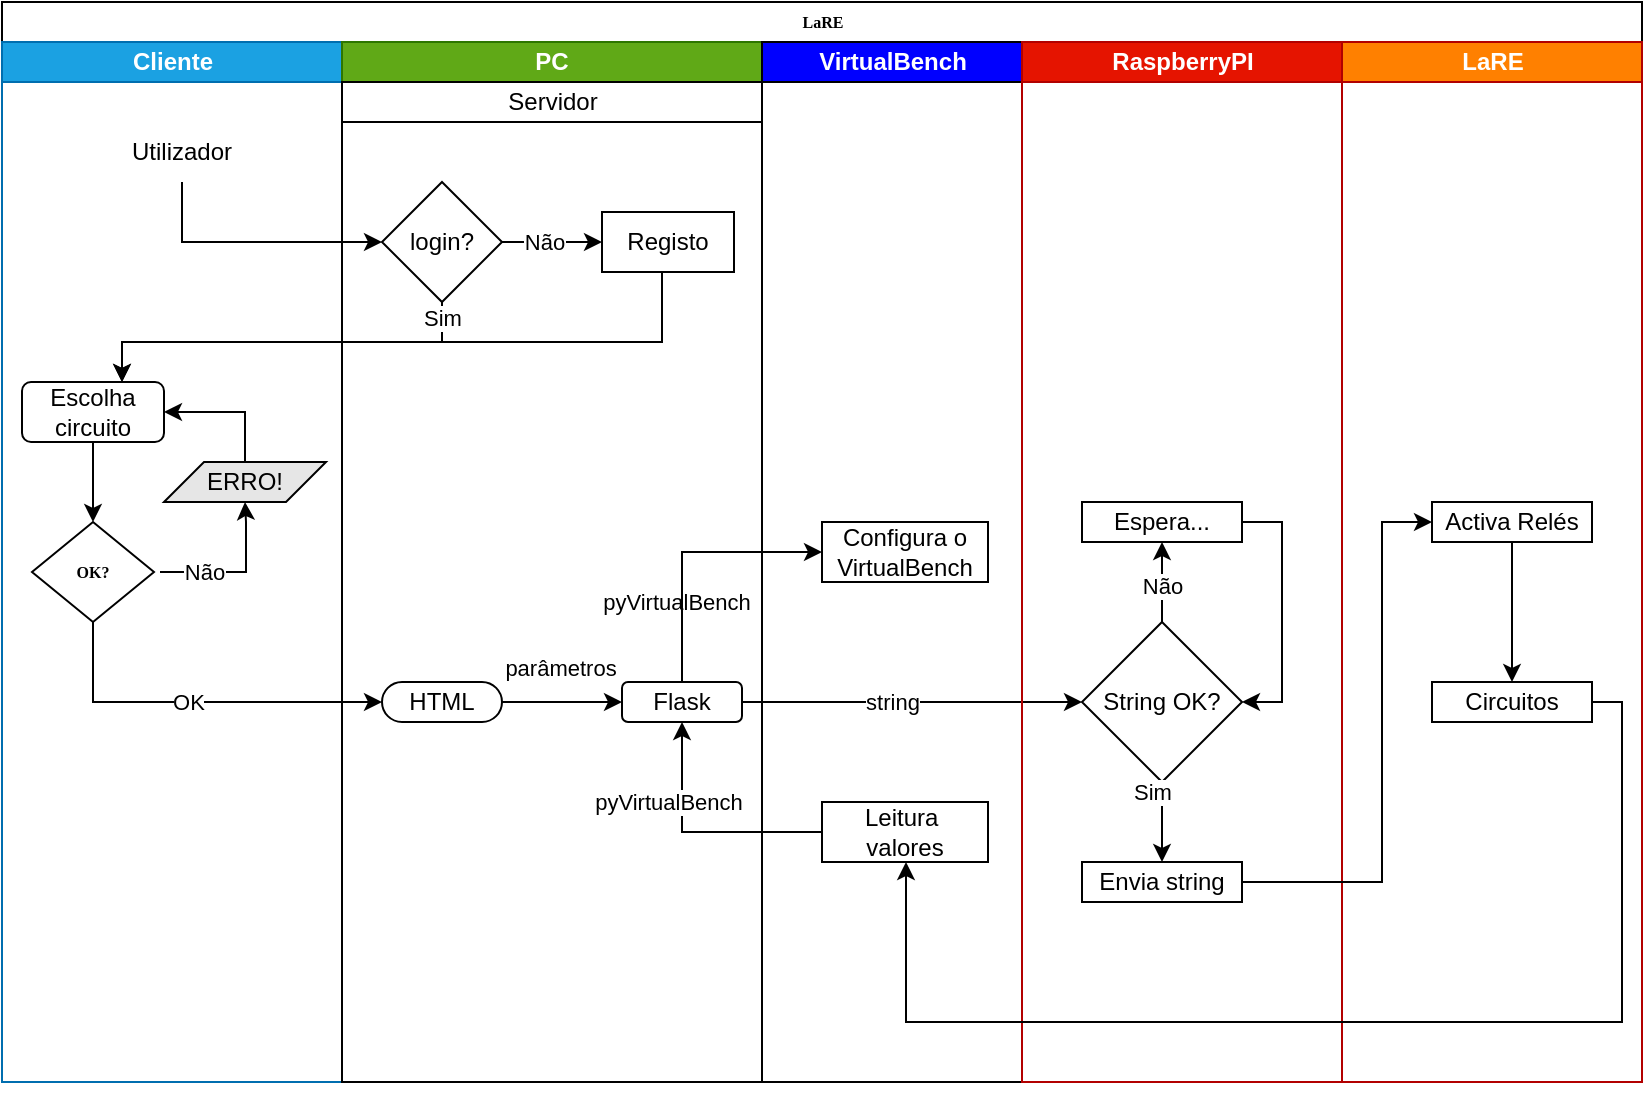 <mxfile version="24.7.1" type="github">
  <diagram name="Page-1" id="74e2e168-ea6b-b213-b513-2b3c1d86103e">
    <mxGraphModel dx="1395" dy="622" grid="1" gridSize="10" guides="1" tooltips="1" connect="1" arrows="1" fold="1" page="1" pageScale="1" pageWidth="827" pageHeight="1169" background="none" math="0" shadow="0">
      <root>
        <mxCell id="0" />
        <mxCell id="1" parent="0" />
        <mxCell id="77e6c97f196da883-1" value="LaRE" style="swimlane;html=1;childLayout=stackLayout;startSize=20;rounded=0;shadow=0;labelBackgroundColor=none;strokeWidth=1;fontFamily=Verdana;fontSize=8;align=center;glass=0;" parent="1" vertex="1">
          <mxGeometry y="80" width="820" height="540" as="geometry">
            <mxRectangle x="70" y="40" width="60" height="20" as="alternateBounds" />
          </mxGeometry>
        </mxCell>
        <mxCell id="77e6c97f196da883-2" value="Cliente" style="swimlane;html=1;startSize=20;fillColor=#1ba1e2;fontColor=#ffffff;strokeColor=#006EAF;" parent="77e6c97f196da883-1" vertex="1">
          <mxGeometry y="20" width="170" height="520" as="geometry" />
        </mxCell>
        <mxCell id="v88Gp07WcJdLffA2qub5-75" style="edgeStyle=orthogonalEdgeStyle;rounded=0;orthogonalLoop=1;jettySize=auto;html=1;entryX=0.5;entryY=1;entryDx=0;entryDy=0;" edge="1" parent="77e6c97f196da883-2" target="v88Gp07WcJdLffA2qub5-77">
          <mxGeometry relative="1" as="geometry">
            <mxPoint x="79" y="265.0" as="sourcePoint" />
            <mxPoint x="138.5" y="240.0" as="targetPoint" />
            <Array as="points">
              <mxPoint x="122" y="265" />
              <mxPoint x="122" y="240" />
              <mxPoint x="122" y="240" />
            </Array>
          </mxGeometry>
        </mxCell>
        <mxCell id="v88Gp07WcJdLffA2qub5-76" value="Não" style="edgeLabel;html=1;align=center;verticalAlign=middle;resizable=0;points=[];" vertex="1" connectable="0" parent="v88Gp07WcJdLffA2qub5-75">
          <mxGeometry x="0.077" relative="1" as="geometry">
            <mxPoint x="-21" as="offset" />
          </mxGeometry>
        </mxCell>
        <mxCell id="77e6c97f196da883-13" value="&lt;div&gt;&lt;b style=&quot;background-color: rgb(255, 255, 255);&quot;&gt;OK?&lt;/b&gt;&lt;/div&gt;" style="rhombus;whiteSpace=wrap;html=1;rounded=0;shadow=0;labelBackgroundColor=none;strokeWidth=1;fontFamily=Verdana;fontSize=8;align=center;" parent="77e6c97f196da883-2" vertex="1">
          <mxGeometry x="15" y="240" width="61" height="50" as="geometry" />
        </mxCell>
        <mxCell id="Stz53FhgeXE6KHRWkM9m-17" value="Utilizador" style="text;html=1;strokeColor=none;fillColor=none;align=center;verticalAlign=middle;whiteSpace=wrap;rounded=0;" parent="77e6c97f196da883-2" vertex="1">
          <mxGeometry x="60" y="40" width="60" height="30" as="geometry" />
        </mxCell>
        <mxCell id="v88Gp07WcJdLffA2qub5-71" value="" style="edgeStyle=orthogonalEdgeStyle;rounded=0;orthogonalLoop=1;jettySize=auto;html=1;" edge="1" parent="77e6c97f196da883-2" source="v88Gp07WcJdLffA2qub5-70" target="77e6c97f196da883-13">
          <mxGeometry relative="1" as="geometry" />
        </mxCell>
        <mxCell id="v88Gp07WcJdLffA2qub5-70" value="Escolha circuito" style="rounded=1;whiteSpace=wrap;html=1;" vertex="1" parent="77e6c97f196da883-2">
          <mxGeometry x="10" y="170" width="71" height="30" as="geometry" />
        </mxCell>
        <mxCell id="v88Gp07WcJdLffA2qub5-78" style="edgeStyle=orthogonalEdgeStyle;rounded=0;orthogonalLoop=1;jettySize=auto;html=1;exitX=0.5;exitY=0;exitDx=0;exitDy=0;entryX=1;entryY=0.5;entryDx=0;entryDy=0;" edge="1" parent="77e6c97f196da883-2" source="v88Gp07WcJdLffA2qub5-77" target="v88Gp07WcJdLffA2qub5-70">
          <mxGeometry relative="1" as="geometry" />
        </mxCell>
        <mxCell id="v88Gp07WcJdLffA2qub5-77" value="ERRO!" style="shape=parallelogram;perimeter=parallelogramPerimeter;whiteSpace=wrap;html=1;fixedSize=1;fillColor=#E6E6E6;" vertex="1" parent="77e6c97f196da883-2">
          <mxGeometry x="81" y="210" width="81" height="20" as="geometry" />
        </mxCell>
        <mxCell id="77e6c97f196da883-40" style="edgeStyle=orthogonalEdgeStyle;rounded=1;html=1;labelBackgroundColor=none;startArrow=none;startFill=0;startSize=5;endArrow=classicThin;endFill=1;endSize=5;jettySize=auto;orthogonalLoop=1;strokeWidth=1;fontFamily=Verdana;fontSize=8" parent="77e6c97f196da883-1" edge="1">
          <mxGeometry relative="1" as="geometry">
            <mxPoint x="660" y="20" as="sourcePoint" />
            <mxPoint x="660" y="20" as="targetPoint" />
          </mxGeometry>
        </mxCell>
        <mxCell id="8H8KK3qULcMsiAke63Tr-33" style="edgeStyle=orthogonalEdgeStyle;rounded=0;orthogonalLoop=1;jettySize=auto;html=1;exitX=0.5;exitY=1;exitDx=0;exitDy=0;" parent="77e6c97f196da883-1" source="8H8KK3qULcMsiAke63Tr-32" target="8H8KK3qULcMsiAke63Tr-32" edge="1">
          <mxGeometry relative="1" as="geometry" />
        </mxCell>
        <mxCell id="8H8KK3qULcMsiAke63Tr-32" value="PC" style="swimlane;whiteSpace=wrap;html=1;startSize=20;fillColor=#60a917;fontColor=#ffffff;strokeColor=#2D7600;" parent="77e6c97f196da883-1" vertex="1">
          <mxGeometry x="170" y="20" width="210" height="520" as="geometry" />
        </mxCell>
        <mxCell id="v88Gp07WcJdLffA2qub5-2" value="&lt;span style=&quot;font-weight: normal;&quot;&gt;Servidor&lt;/span&gt;" style="swimlane;html=1;startSize=20;" vertex="1" parent="8H8KK3qULcMsiAke63Tr-32">
          <mxGeometry y="20" width="210" height="500" as="geometry" />
        </mxCell>
        <mxCell id="v88Gp07WcJdLffA2qub5-7" value="" style="edgeStyle=orthogonalEdgeStyle;rounded=0;orthogonalLoop=1;jettySize=auto;html=1;" edge="1" parent="v88Gp07WcJdLffA2qub5-2" source="v88Gp07WcJdLffA2qub5-1" target="v88Gp07WcJdLffA2qub5-6">
          <mxGeometry relative="1" as="geometry" />
        </mxCell>
        <mxCell id="v88Gp07WcJdLffA2qub5-11" value="Não" style="edgeLabel;html=1;align=center;verticalAlign=middle;resizable=0;points=[];" vertex="1" connectable="0" parent="v88Gp07WcJdLffA2qub5-7">
          <mxGeometry x="-0.178" relative="1" as="geometry">
            <mxPoint as="offset" />
          </mxGeometry>
        </mxCell>
        <mxCell id="v88Gp07WcJdLffA2qub5-1" value="login?" style="rhombus;whiteSpace=wrap;html=1;" vertex="1" parent="v88Gp07WcJdLffA2qub5-2">
          <mxGeometry x="20" y="50" width="60" height="60" as="geometry" />
        </mxCell>
        <mxCell id="v88Gp07WcJdLffA2qub5-6" value="Registo" style="whiteSpace=wrap;html=1;" vertex="1" parent="v88Gp07WcJdLffA2qub5-2">
          <mxGeometry x="130" y="65" width="66" height="30" as="geometry" />
        </mxCell>
        <mxCell id="v88Gp07WcJdLffA2qub5-19" value="" style="edgeStyle=orthogonalEdgeStyle;rounded=0;orthogonalLoop=1;jettySize=auto;html=1;" edge="1" parent="v88Gp07WcJdLffA2qub5-2" source="v88Gp07WcJdLffA2qub5-15" target="v88Gp07WcJdLffA2qub5-18">
          <mxGeometry relative="1" as="geometry" />
        </mxCell>
        <mxCell id="v88Gp07WcJdLffA2qub5-20" value="parâmetros" style="edgeLabel;html=1;align=center;verticalAlign=middle;resizable=0;points=[];" vertex="1" connectable="0" parent="v88Gp07WcJdLffA2qub5-19">
          <mxGeometry x="-0.088" y="-2" relative="1" as="geometry">
            <mxPoint x="1" y="-19" as="offset" />
          </mxGeometry>
        </mxCell>
        <mxCell id="v88Gp07WcJdLffA2qub5-15" value="HTML" style="rounded=1;whiteSpace=wrap;html=1;arcSize=50;" vertex="1" parent="v88Gp07WcJdLffA2qub5-2">
          <mxGeometry x="20" y="300" width="60" height="20" as="geometry" />
        </mxCell>
        <mxCell id="v88Gp07WcJdLffA2qub5-18" value="Flask" style="rounded=1;whiteSpace=wrap;html=1;" vertex="1" parent="v88Gp07WcJdLffA2qub5-2">
          <mxGeometry x="140" y="300" width="60" height="20" as="geometry" />
        </mxCell>
        <mxCell id="v88Gp07WcJdLffA2qub5-61" value="pyVirtualBench" style="edgeLabel;html=1;align=center;verticalAlign=middle;resizable=0;points=[];" vertex="1" connectable="0" parent="v88Gp07WcJdLffA2qub5-2">
          <mxGeometry x="179.997" y="370" as="geometry">
            <mxPoint x="-13" y="-110" as="offset" />
          </mxGeometry>
        </mxCell>
        <mxCell id="v88Gp07WcJdLffA2qub5-10" value="" style="endArrow=classic;html=1;rounded=0;entryX=0;entryY=0.5;entryDx=0;entryDy=0;exitX=0.5;exitY=1;exitDx=0;exitDy=0;" edge="1" parent="77e6c97f196da883-1" source="Stz53FhgeXE6KHRWkM9m-17" target="v88Gp07WcJdLffA2qub5-1">
          <mxGeometry width="50" height="50" relative="1" as="geometry">
            <mxPoint x="120" y="140" as="sourcePoint" />
            <mxPoint x="620" y="320" as="targetPoint" />
            <Array as="points">
              <mxPoint x="90" y="120" />
            </Array>
          </mxGeometry>
        </mxCell>
        <mxCell id="v88Gp07WcJdLffA2qub5-22" style="edgeStyle=orthogonalEdgeStyle;rounded=0;orthogonalLoop=1;jettySize=auto;html=1;entryX=0;entryY=0.5;entryDx=0;entryDy=0;" edge="1" parent="77e6c97f196da883-1" source="v88Gp07WcJdLffA2qub5-18" target="v88Gp07WcJdLffA2qub5-21">
          <mxGeometry relative="1" as="geometry" />
        </mxCell>
        <mxCell id="v88Gp07WcJdLffA2qub5-23" value="string" style="edgeLabel;html=1;align=center;verticalAlign=middle;resizable=0;points=[];" vertex="1" connectable="0" parent="v88Gp07WcJdLffA2qub5-22">
          <mxGeometry x="0.221" y="2" relative="1" as="geometry">
            <mxPoint x="-29" y="2" as="offset" />
          </mxGeometry>
        </mxCell>
        <mxCell id="v88Gp07WcJdLffA2qub5-53" style="edgeStyle=orthogonalEdgeStyle;rounded=0;orthogonalLoop=1;jettySize=auto;html=1;entryX=0;entryY=0.5;entryDx=0;entryDy=0;exitX=0.5;exitY=1;exitDx=0;exitDy=0;" edge="1" parent="77e6c97f196da883-1" source="77e6c97f196da883-13" target="v88Gp07WcJdLffA2qub5-15">
          <mxGeometry relative="1" as="geometry">
            <mxPoint x="190.0" y="415.02" as="sourcePoint" />
            <Array as="points">
              <mxPoint x="46" y="350" />
            </Array>
          </mxGeometry>
        </mxCell>
        <mxCell id="v88Gp07WcJdLffA2qub5-54" value="OK" style="edgeLabel;html=1;align=center;verticalAlign=middle;resizable=0;points=[];" vertex="1" connectable="0" parent="v88Gp07WcJdLffA2qub5-53">
          <mxGeometry x="-0.312" relative="1" as="geometry">
            <mxPoint x="24" as="offset" />
          </mxGeometry>
        </mxCell>
        <mxCell id="77e6c97f196da883-5" value="&lt;font style=&quot;&quot; color=&quot;#ffffff&quot;&gt;VirtualBench&lt;/font&gt;" style="swimlane;html=1;startSize=20;fillColor=#0000FF;" parent="77e6c97f196da883-1" vertex="1">
          <mxGeometry x="380" y="20" width="130" height="520" as="geometry" />
        </mxCell>
        <mxCell id="v88Gp07WcJdLffA2qub5-56" value="&lt;div&gt;&lt;span style=&quot;background-color: initial;&quot;&gt;Leitura&amp;nbsp;&lt;/span&gt;&lt;br&gt;&lt;/div&gt;&lt;div&gt;&lt;span style=&quot;background-color: initial;&quot;&gt;valores&lt;/span&gt;&lt;/div&gt;" style="whiteSpace=wrap;html=1;" vertex="1" parent="77e6c97f196da883-5">
          <mxGeometry x="30" y="380" width="83" height="30" as="geometry" />
        </mxCell>
        <mxCell id="v88Gp07WcJdLffA2qub5-59" value="&lt;div&gt;Configura o VirtualBench&lt;/div&gt;" style="whiteSpace=wrap;html=1;" vertex="1" parent="77e6c97f196da883-5">
          <mxGeometry x="30" y="240" width="83" height="30" as="geometry" />
        </mxCell>
        <mxCell id="77e6c97f196da883-3" value="RaspberryPI" style="swimlane;html=1;startSize=20;fillColor=#e51400;fontColor=#ffffff;strokeColor=#B20000;" parent="77e6c97f196da883-1" vertex="1">
          <mxGeometry x="510" y="20" width="160" height="520" as="geometry" />
        </mxCell>
        <mxCell id="v88Gp07WcJdLffA2qub5-25" value="" style="edgeStyle=orthogonalEdgeStyle;rounded=0;orthogonalLoop=1;jettySize=auto;html=1;" edge="1" parent="77e6c97f196da883-3" source="v88Gp07WcJdLffA2qub5-21" target="v88Gp07WcJdLffA2qub5-24">
          <mxGeometry relative="1" as="geometry" />
        </mxCell>
        <mxCell id="v88Gp07WcJdLffA2qub5-26" value="Não" style="edgeLabel;html=1;align=center;verticalAlign=middle;resizable=0;points=[];" vertex="1" connectable="0" parent="v88Gp07WcJdLffA2qub5-25">
          <mxGeometry x="-0.081" relative="1" as="geometry">
            <mxPoint as="offset" />
          </mxGeometry>
        </mxCell>
        <mxCell id="v88Gp07WcJdLffA2qub5-21" value="String OK?" style="rhombus;whiteSpace=wrap;html=1;" vertex="1" parent="77e6c97f196da883-3">
          <mxGeometry x="30" y="290" width="80" height="80" as="geometry" />
        </mxCell>
        <mxCell id="v88Gp07WcJdLffA2qub5-27" style="edgeStyle=orthogonalEdgeStyle;rounded=0;orthogonalLoop=1;jettySize=auto;html=1;entryX=1;entryY=0.5;entryDx=0;entryDy=0;exitX=1;exitY=0.5;exitDx=0;exitDy=0;" edge="1" parent="77e6c97f196da883-3" source="v88Gp07WcJdLffA2qub5-24" target="v88Gp07WcJdLffA2qub5-21">
          <mxGeometry relative="1" as="geometry" />
        </mxCell>
        <mxCell id="v88Gp07WcJdLffA2qub5-24" value="Espera..." style="whiteSpace=wrap;html=1;" vertex="1" parent="77e6c97f196da883-3">
          <mxGeometry x="30" y="230" width="80" height="20" as="geometry" />
        </mxCell>
        <mxCell id="v88Gp07WcJdLffA2qub5-63" value="Envia string" style="whiteSpace=wrap;html=1;" vertex="1" parent="77e6c97f196da883-3">
          <mxGeometry x="30" y="410" width="80" height="20" as="geometry" />
        </mxCell>
        <mxCell id="v88Gp07WcJdLffA2qub5-36" style="edgeStyle=orthogonalEdgeStyle;rounded=0;orthogonalLoop=1;jettySize=auto;html=1;entryX=0.5;entryY=0;entryDx=0;entryDy=0;exitX=0.5;exitY=1;exitDx=0;exitDy=0;" edge="1" parent="77e6c97f196da883-3" source="v88Gp07WcJdLffA2qub5-21" target="v88Gp07WcJdLffA2qub5-63">
          <mxGeometry relative="1" as="geometry" />
        </mxCell>
        <mxCell id="v88Gp07WcJdLffA2qub5-37" value="Sim" style="edgeLabel;html=1;align=center;verticalAlign=middle;resizable=0;points=[];" vertex="1" connectable="0" parent="v88Gp07WcJdLffA2qub5-36">
          <mxGeometry x="-0.525" y="-5" relative="1" as="geometry">
            <mxPoint y="-5" as="offset" />
          </mxGeometry>
        </mxCell>
        <mxCell id="v88Gp07WcJdLffA2qub5-28" value="LaRE" style="swimlane;html=1;startSize=20;fillColor=#FF8000;fontColor=#ffffff;strokeColor=#B20000;" vertex="1" parent="77e6c97f196da883-1">
          <mxGeometry x="670" y="20" width="150" height="520" as="geometry" />
        </mxCell>
        <mxCell id="v88Gp07WcJdLffA2qub5-35" value="" style="edgeStyle=orthogonalEdgeStyle;rounded=0;orthogonalLoop=1;jettySize=auto;html=1;" edge="1" parent="v88Gp07WcJdLffA2qub5-28" source="v88Gp07WcJdLffA2qub5-33" target="v88Gp07WcJdLffA2qub5-34">
          <mxGeometry relative="1" as="geometry" />
        </mxCell>
        <mxCell id="v88Gp07WcJdLffA2qub5-33" value="Activa Relés" style="whiteSpace=wrap;html=1;" vertex="1" parent="v88Gp07WcJdLffA2qub5-28">
          <mxGeometry x="45" y="230" width="80" height="20" as="geometry" />
        </mxCell>
        <mxCell id="v88Gp07WcJdLffA2qub5-34" value="Circuitos" style="whiteSpace=wrap;html=1;" vertex="1" parent="v88Gp07WcJdLffA2qub5-28">
          <mxGeometry x="45" y="320" width="80" height="20" as="geometry" />
        </mxCell>
        <mxCell id="v88Gp07WcJdLffA2qub5-64" style="edgeStyle=orthogonalEdgeStyle;rounded=0;orthogonalLoop=1;jettySize=auto;html=1;entryX=0;entryY=0.5;entryDx=0;entryDy=0;" edge="1" parent="77e6c97f196da883-1" source="v88Gp07WcJdLffA2qub5-63" target="v88Gp07WcJdLffA2qub5-33">
          <mxGeometry relative="1" as="geometry">
            <Array as="points">
              <mxPoint x="690" y="440" />
              <mxPoint x="690" y="260" />
            </Array>
          </mxGeometry>
        </mxCell>
        <mxCell id="v88Gp07WcJdLffA2qub5-65" style="edgeStyle=orthogonalEdgeStyle;rounded=0;orthogonalLoop=1;jettySize=auto;html=1;entryX=0;entryY=0.5;entryDx=0;entryDy=0;exitX=0.5;exitY=0;exitDx=0;exitDy=0;" edge="1" parent="77e6c97f196da883-1" source="v88Gp07WcJdLffA2qub5-18" target="v88Gp07WcJdLffA2qub5-59">
          <mxGeometry relative="1" as="geometry">
            <Array as="points">
              <mxPoint x="340" y="275" />
            </Array>
          </mxGeometry>
        </mxCell>
        <mxCell id="v88Gp07WcJdLffA2qub5-66" style="edgeStyle=orthogonalEdgeStyle;rounded=0;orthogonalLoop=1;jettySize=auto;html=1;entryX=0.5;entryY=1;entryDx=0;entryDy=0;" edge="1" parent="77e6c97f196da883-1" source="v88Gp07WcJdLffA2qub5-34" target="v88Gp07WcJdLffA2qub5-56">
          <mxGeometry relative="1" as="geometry">
            <Array as="points">
              <mxPoint x="810" y="350" />
              <mxPoint x="810" y="510" />
              <mxPoint x="452" y="510" />
              <mxPoint x="452" y="430" />
            </Array>
          </mxGeometry>
        </mxCell>
        <mxCell id="v88Gp07WcJdLffA2qub5-67" style="edgeStyle=orthogonalEdgeStyle;rounded=0;orthogonalLoop=1;jettySize=auto;html=1;entryX=0.5;entryY=1;entryDx=0;entryDy=0;" edge="1" parent="77e6c97f196da883-1" source="v88Gp07WcJdLffA2qub5-56" target="v88Gp07WcJdLffA2qub5-18">
          <mxGeometry relative="1" as="geometry" />
        </mxCell>
        <mxCell id="v88Gp07WcJdLffA2qub5-68" value="pyVirtualBench" style="edgeLabel;html=1;align=center;verticalAlign=middle;resizable=0;points=[];" vertex="1" connectable="0" parent="v88Gp07WcJdLffA2qub5-67">
          <mxGeometry x="0.036" y="3" relative="1" as="geometry">
            <mxPoint x="-12" y="-18" as="offset" />
          </mxGeometry>
        </mxCell>
        <mxCell id="v88Gp07WcJdLffA2qub5-72" style="edgeStyle=orthogonalEdgeStyle;rounded=0;orthogonalLoop=1;jettySize=auto;html=1;exitX=0.5;exitY=1;exitDx=0;exitDy=0;" edge="1" parent="77e6c97f196da883-1" source="v88Gp07WcJdLffA2qub5-1">
          <mxGeometry relative="1" as="geometry">
            <mxPoint x="60" y="190" as="targetPoint" />
            <Array as="points">
              <mxPoint x="220" y="170" />
              <mxPoint x="60" y="170" />
            </Array>
          </mxGeometry>
        </mxCell>
        <mxCell id="v88Gp07WcJdLffA2qub5-74" value="Sim" style="edgeLabel;html=1;align=center;verticalAlign=middle;resizable=0;points=[];" vertex="1" connectable="0" parent="v88Gp07WcJdLffA2qub5-72">
          <mxGeometry x="-0.861" y="2" relative="1" as="geometry">
            <mxPoint x="-2" y="-6" as="offset" />
          </mxGeometry>
        </mxCell>
        <mxCell id="v88Gp07WcJdLffA2qub5-73" style="edgeStyle=orthogonalEdgeStyle;rounded=0;orthogonalLoop=1;jettySize=auto;html=1;" edge="1" parent="77e6c97f196da883-1" source="v88Gp07WcJdLffA2qub5-6">
          <mxGeometry relative="1" as="geometry">
            <mxPoint x="60" y="190" as="targetPoint" />
            <Array as="points">
              <mxPoint x="330" y="170" />
              <mxPoint x="60" y="170" />
            </Array>
          </mxGeometry>
        </mxCell>
      </root>
    </mxGraphModel>
  </diagram>
</mxfile>
